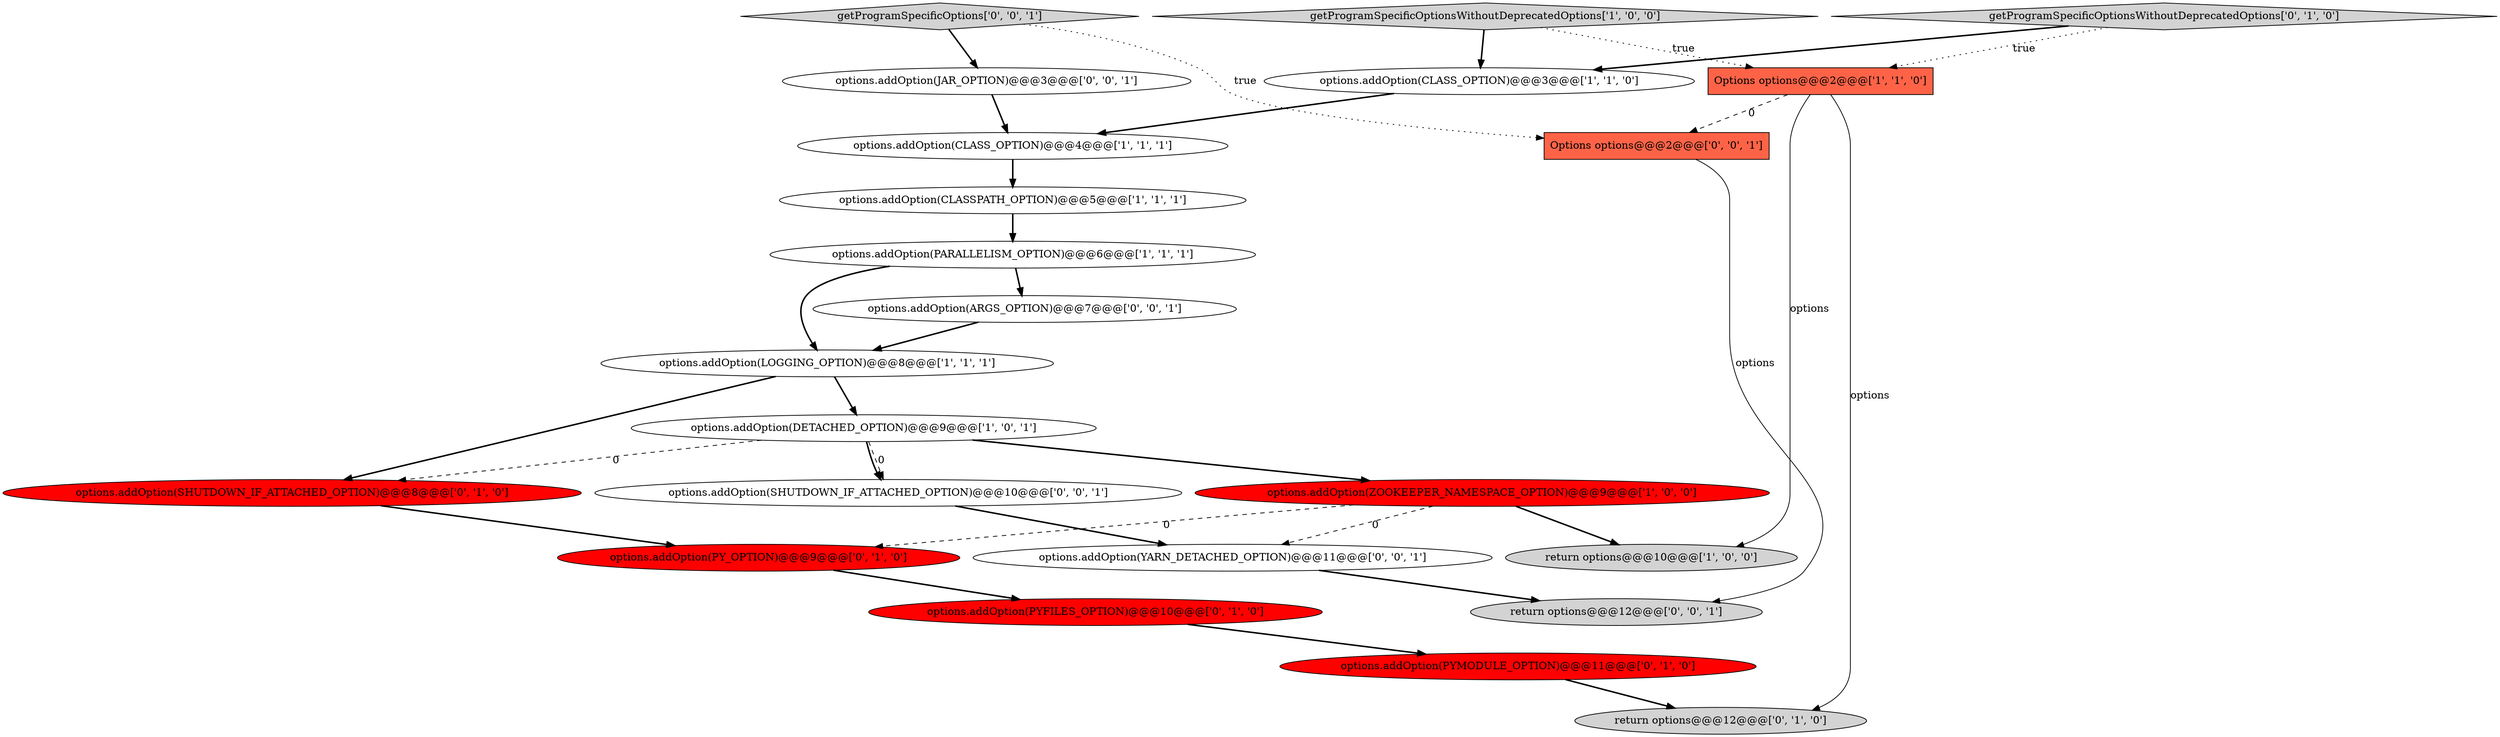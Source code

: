 digraph {
18 [style = filled, label = "getProgramSpecificOptions['0', '0', '1']", fillcolor = lightgray, shape = diamond image = "AAA0AAABBB3BBB"];
4 [style = filled, label = "options.addOption(DETACHED_OPTION)@@@9@@@['1', '0', '1']", fillcolor = white, shape = ellipse image = "AAA0AAABBB1BBB"];
17 [style = filled, label = "options.addOption(JAR_OPTION)@@@3@@@['0', '0', '1']", fillcolor = white, shape = ellipse image = "AAA0AAABBB3BBB"];
10 [style = filled, label = "options.addOption(SHUTDOWN_IF_ATTACHED_OPTION)@@@8@@@['0', '1', '0']", fillcolor = red, shape = ellipse image = "AAA1AAABBB2BBB"];
6 [style = filled, label = "options.addOption(LOGGING_OPTION)@@@8@@@['1', '1', '1']", fillcolor = white, shape = ellipse image = "AAA0AAABBB1BBB"];
15 [style = filled, label = "return options@@@12@@@['0', '1', '0']", fillcolor = lightgray, shape = ellipse image = "AAA0AAABBB2BBB"];
3 [style = filled, label = "getProgramSpecificOptionsWithoutDeprecatedOptions['1', '0', '0']", fillcolor = lightgray, shape = diamond image = "AAA0AAABBB1BBB"];
16 [style = filled, label = "options.addOption(SHUTDOWN_IF_ATTACHED_OPTION)@@@10@@@['0', '0', '1']", fillcolor = white, shape = ellipse image = "AAA0AAABBB3BBB"];
0 [style = filled, label = "options.addOption(CLASS_OPTION)@@@3@@@['1', '1', '0']", fillcolor = white, shape = ellipse image = "AAA0AAABBB1BBB"];
5 [style = filled, label = "options.addOption(CLASS_OPTION)@@@4@@@['1', '1', '1']", fillcolor = white, shape = ellipse image = "AAA0AAABBB1BBB"];
11 [style = filled, label = "getProgramSpecificOptionsWithoutDeprecatedOptions['0', '1', '0']", fillcolor = lightgray, shape = diamond image = "AAA0AAABBB2BBB"];
8 [style = filled, label = "options.addOption(PARALLELISM_OPTION)@@@6@@@['1', '1', '1']", fillcolor = white, shape = ellipse image = "AAA0AAABBB1BBB"];
12 [style = filled, label = "options.addOption(PYFILES_OPTION)@@@10@@@['0', '1', '0']", fillcolor = red, shape = ellipse image = "AAA1AAABBB2BBB"];
14 [style = filled, label = "options.addOption(PYMODULE_OPTION)@@@11@@@['0', '1', '0']", fillcolor = red, shape = ellipse image = "AAA1AAABBB2BBB"];
19 [style = filled, label = "options.addOption(YARN_DETACHED_OPTION)@@@11@@@['0', '0', '1']", fillcolor = white, shape = ellipse image = "AAA0AAABBB3BBB"];
21 [style = filled, label = "options.addOption(ARGS_OPTION)@@@7@@@['0', '0', '1']", fillcolor = white, shape = ellipse image = "AAA0AAABBB3BBB"];
20 [style = filled, label = "return options@@@12@@@['0', '0', '1']", fillcolor = lightgray, shape = ellipse image = "AAA0AAABBB3BBB"];
1 [style = filled, label = "options.addOption(CLASSPATH_OPTION)@@@5@@@['1', '1', '1']", fillcolor = white, shape = ellipse image = "AAA0AAABBB1BBB"];
2 [style = filled, label = "Options options@@@2@@@['1', '1', '0']", fillcolor = tomato, shape = box image = "AAA0AAABBB1BBB"];
7 [style = filled, label = "return options@@@10@@@['1', '0', '0']", fillcolor = lightgray, shape = ellipse image = "AAA0AAABBB1BBB"];
13 [style = filled, label = "options.addOption(PY_OPTION)@@@9@@@['0', '1', '0']", fillcolor = red, shape = ellipse image = "AAA1AAABBB2BBB"];
9 [style = filled, label = "options.addOption(ZOOKEEPER_NAMESPACE_OPTION)@@@9@@@['1', '0', '0']", fillcolor = red, shape = ellipse image = "AAA1AAABBB1BBB"];
22 [style = filled, label = "Options options@@@2@@@['0', '0', '1']", fillcolor = tomato, shape = box image = "AAA0AAABBB3BBB"];
4->9 [style = bold, label=""];
17->5 [style = bold, label=""];
1->8 [style = bold, label=""];
4->16 [style = dashed, label="0"];
21->6 [style = bold, label=""];
19->20 [style = bold, label=""];
22->20 [style = solid, label="options"];
18->17 [style = bold, label=""];
8->6 [style = bold, label=""];
2->15 [style = solid, label="options"];
9->7 [style = bold, label=""];
16->19 [style = bold, label=""];
3->0 [style = bold, label=""];
9->19 [style = dashed, label="0"];
5->1 [style = bold, label=""];
6->4 [style = bold, label=""];
2->7 [style = solid, label="options"];
11->0 [style = bold, label=""];
11->2 [style = dotted, label="true"];
13->12 [style = bold, label=""];
10->13 [style = bold, label=""];
6->10 [style = bold, label=""];
9->13 [style = dashed, label="0"];
12->14 [style = bold, label=""];
8->21 [style = bold, label=""];
14->15 [style = bold, label=""];
4->10 [style = dashed, label="0"];
2->22 [style = dashed, label="0"];
4->16 [style = bold, label=""];
3->2 [style = dotted, label="true"];
0->5 [style = bold, label=""];
18->22 [style = dotted, label="true"];
}
